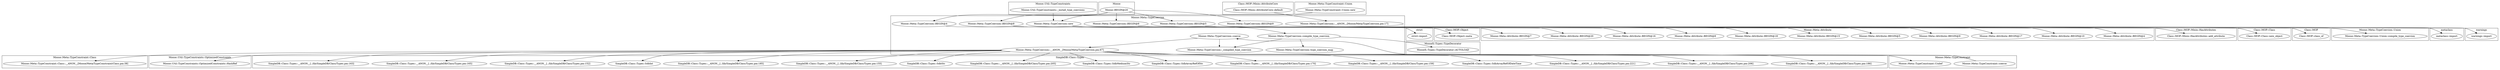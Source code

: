 digraph {
graph [overlap=false]
subgraph cluster_warnings {
	label="warnings";
	"warnings::import";
}
subgraph cluster_MooseX_Types_TypeDecorator {
	label="MooseX::Types::TypeDecorator";
	"MooseX::Types::TypeDecorator::AUTOLOAD";
}
subgraph cluster_Moose_Util_TypeConstraints {
	label="Moose::Util::TypeConstraints";
	"Moose::Util::TypeConstraints::_install_type_coercions";
}
subgraph cluster_Moose {
	label="Moose";
	"Moose::BEGIN@20";
}
subgraph cluster_metaclass {
	label="metaclass";
	"metaclass::import";
}
subgraph cluster_Moose_Meta_TypeConstraint_Class {
	label="Moose::Meta::TypeConstraint::Class";
	"Moose::Meta::TypeConstraint::Class::__ANON__[Moose/Meta/TypeConstraint/Class.pm:38]";
}
subgraph cluster_Class_MOP_Object {
	label="Class::MOP::Object";
	"Class::MOP::Object::meta";
}
subgraph cluster_strict {
	label="strict";
	"strict::import";
}
subgraph cluster_Class_MOP_Class {
	label="Class::MOP::Class";
	"Class::MOP::Class::new_object";
}
subgraph cluster_Class_MOP {
	label="Class::MOP";
	"Class::MOP::class_of";
}
subgraph cluster_Moose_Meta_TypeCoercion_Union {
	label="Moose::Meta::TypeCoercion::Union";
	"Moose::Meta::TypeCoercion::Union::compile_type_coercion";
}
subgraph cluster_Moose_Util_TypeConstraints_OptimizedConstraints {
	label="Moose::Util::TypeConstraints::OptimizedConstraints";
	"Moose::Util::TypeConstraints::OptimizedConstraints::HashRef";
}
subgraph cluster_Class_MOP_Mixin_AttributeCore {
	label="Class::MOP::Mixin::AttributeCore";
	"Class::MOP::Mixin::AttributeCore::default";
}
subgraph cluster_SimpleDB_Class_Types {
	label="SimpleDB::Class::Types";
	"SimpleDB::Class::Types::__ANON__[../lib/SimpleDB/Class/Types.pm:159]";
	"SimpleDB::Class::Types::__ANON__[../lib/SimpleDB/Class/Types.pm:170]";
	"SimpleDB::Class::Types::SdbArrayRefOfStr";
	"SimpleDB::Class::Types::SdbMediumStr";
	"SimpleDB::Class::Types::__ANON__[../lib/SimpleDB/Class/Types.pm:205]";
	"SimpleDB::Class::Types::SdbStr";
	"SimpleDB::Class::Types::__ANON__[../lib/SimpleDB/Class/Types.pm:155]";
	"SimpleDB::Class::Types::__ANON__[../lib/SimpleDB/Class/Types.pm:185]";
	"SimpleDB::Class::Types::SdbInt";
	"SimpleDB::Class::Types::__ANON__[../lib/SimpleDB/Class/Types.pm:152]";
	"SimpleDB::Class::Types::__ANON__[../lib/SimpleDB/Class/Types.pm:165]";
	"SimpleDB::Class::Types::__ANON__[../lib/SimpleDB/Class/Types.pm:163]";
	"SimpleDB::Class::Types::__ANON__[../lib/SimpleDB/Class/Types.pm:186]";
	"SimpleDB::Class::Types::__ANON__[../lib/SimpleDB/Class/Types.pm:206]";
	"SimpleDB::Class::Types::__ANON__[../lib/SimpleDB/Class/Types.pm:221]";
	"SimpleDB::Class::Types::SdbArrayRefOfDateTime";
}
subgraph cluster_Moose_Meta_Attribute {
	label="Moose::Meta::Attribute";
	"Moose::Meta::Attribute::BEGIN@7";
	"Moose::Meta::Attribute::BEGIN@4";
	"Moose::Meta::Attribute::BEGIN@10";
	"Moose::Meta::Attribute::BEGIN@17";
	"Moose::Meta::Attribute::BEGIN@9";
	"Moose::Meta::Attribute::BEGIN@5";
	"Moose::Meta::Attribute::BEGIN@15";
	"Moose::Meta::Attribute::BEGIN@18";
	"Moose::Meta::Attribute::BEGIN@8";
	"Moose::Meta::Attribute::BEGIN@16";
	"Moose::Meta::Attribute::BEGIN@20";
}
subgraph cluster_Class_MOP_Mixin_HasAttributes {
	label="Class::MOP::Mixin::HasAttributes";
	"Class::MOP::Mixin::HasAttributes::add_attribute";
}
subgraph cluster_Moose_Meta_TypeConstraint {
	label="Moose::Meta::TypeConstraint";
	"Moose::Meta::TypeConstraint::Undef";
	"Moose::Meta::TypeConstraint::coerce";
}
subgraph cluster_Moose_Meta_TypeConstraint_Union {
	label="Moose::Meta::TypeConstraint::Union";
	"Moose::Meta::TypeConstraint::Union::new";
}
subgraph cluster_Moose_Meta_TypeCoercion {
	label="Moose::Meta::TypeCoercion";
	"Moose::Meta::TypeCoercion::BEGIN@4";
	"Moose::Meta::TypeCoercion::__ANON__[Moose/Meta/TypeCoercion.pm:17]";
	"Moose::Meta::TypeCoercion::BEGIN@8";
	"Moose::Meta::TypeCoercion::type_coercion_map";
	"Moose::Meta::TypeCoercion::compile_type_coercion";
	"Moose::Meta::TypeCoercion::new";
	"Moose::Meta::TypeCoercion::BEGIN@9";
	"Moose::Meta::TypeCoercion::_compiled_type_coercion";
	"Moose::Meta::TypeCoercion::BEGIN@6";
	"Moose::Meta::TypeCoercion::coerce";
	"Moose::Meta::TypeCoercion::__ANON__[Moose/Meta/TypeCoercion.pm:67]";
	"Moose::Meta::TypeCoercion::BEGIN@5";
}
"Moose::Meta::TypeCoercion::__ANON__[Moose/Meta/TypeCoercion.pm:67]" -> "Moose::Util::TypeConstraints::OptimizedConstraints::HashRef";
"Moose::Meta::TypeCoercion::BEGIN@8" -> "Moose::Meta::Attribute::BEGIN@9";
"Moose::BEGIN@20" -> "Moose::Meta::TypeCoercion::BEGIN@9";
"Moose::Meta::TypeCoercion::__ANON__[Moose/Meta/TypeCoercion.pm:67]" -> "Moose::Meta::TypeConstraint::Undef";
"Moose::Meta::TypeCoercion::coerce" -> "Moose::Meta::TypeCoercion::__ANON__[Moose/Meta/TypeCoercion.pm:67]";
"Moose::Meta::TypeCoercion::BEGIN@8" -> "Moose::Meta::Attribute::BEGIN@20";
"Moose::Meta::TypeCoercion::__ANON__[Moose/Meta/TypeCoercion.pm:67]" -> "SimpleDB::Class::Types::SdbInt";
"Moose::Meta::TypeCoercion::BEGIN@8" -> "Moose::Meta::Attribute::BEGIN@10";
"Moose::Meta::TypeCoercion::__ANON__[Moose/Meta/TypeCoercion.pm:67]" -> "SimpleDB::Class::Types::__ANON__[../lib/SimpleDB/Class/Types.pm:186]";
"Moose::BEGIN@20" -> "Moose::Meta::TypeCoercion::BEGIN@6";
"Moose::Meta::TypeCoercion::BEGIN@8" -> "Moose::Meta::Attribute::BEGIN@7";
"Moose::Meta::TypeCoercion::__ANON__[Moose/Meta/TypeCoercion.pm:67]" -> "SimpleDB::Class::Types::__ANON__[../lib/SimpleDB/Class/Types.pm:170]";
"Moose::Meta::TypeCoercion::new" -> "Moose::Meta::TypeCoercion::compile_type_coercion";
"Moose::Meta::TypeCoercion::BEGIN@8" -> "Moose::Meta::Attribute::BEGIN@15";
"Moose::Meta::TypeCoercion::__ANON__[Moose/Meta/TypeCoercion.pm:67]" -> "SimpleDB::Class::Types::__ANON__[../lib/SimpleDB/Class/Types.pm:165]";
"Moose::BEGIN@20" -> "Moose::Meta::TypeCoercion::BEGIN@8";
"Moose::Meta::TypeCoercion::__ANON__[Moose/Meta/TypeCoercion.pm:67]" -> "SimpleDB::Class::Types::__ANON__[../lib/SimpleDB/Class/Types.pm:206]";
"Moose::Meta::TypeCoercion::new" -> "Moose::Meta::TypeCoercion::Union::compile_type_coercion";
"Moose::Meta::TypeCoercion::BEGIN@8" -> "Class::MOP::Object::meta";
"Moose::Meta::TypeCoercion::BEGIN@6" -> "metaclass::import";
"Moose::Meta::TypeCoercion::__ANON__[Moose/Meta/TypeCoercion.pm:67]" -> "SimpleDB::Class::Types::__ANON__[../lib/SimpleDB/Class/Types.pm:205]";
"Moose::Meta::TypeCoercion::BEGIN@8" -> "Moose::Meta::Attribute::BEGIN@5";
"Moose::Meta::TypeCoercion::BEGIN@8" -> "Moose::Meta::Attribute::BEGIN@8";
"Moose::Meta::TypeCoercion::__ANON__[Moose/Meta/TypeCoercion.pm:67]" -> "SimpleDB::Class::Types::__ANON__[../lib/SimpleDB/Class/Types.pm:155]";
"Moose::Meta::TypeCoercion::BEGIN@8" -> "Moose::Meta::Attribute::BEGIN@17";
"Moose::Meta::TypeCoercion::compile_type_coercion" -> "Moose::Meta::TypeCoercion::type_coercion_map";
"Moose::Meta::TypeCoercion::__ANON__[Moose/Meta/TypeCoercion.pm:67]" -> "SimpleDB::Class::Types::__ANON__[../lib/SimpleDB/Class/Types.pm:163]";
"Moose::Meta::TypeCoercion::BEGIN@8" -> "Class::MOP::Mixin::HasAttributes::add_attribute";
"Moose::Meta::TypeCoercion::new" -> "Class::MOP::class_of";
"Moose::Meta::TypeCoercion::__ANON__[Moose/Meta/TypeCoercion.pm:67]" -> "SimpleDB::Class::Types::__ANON__[../lib/SimpleDB/Class/Types.pm:152]";
"Moose::Meta::TypeCoercion::__ANON__[Moose/Meta/TypeCoercion.pm:67]" -> "SimpleDB::Class::Types::__ANON__[../lib/SimpleDB/Class/Types.pm:221]";
"Moose::Meta::TypeCoercion::BEGIN@5" -> "warnings::import";
"Moose::Meta::TypeConstraint::coerce" -> "Moose::Meta::TypeCoercion::coerce";
"Moose::BEGIN@20" -> "Moose::Meta::TypeCoercion::BEGIN@5";
"Moose::Meta::TypeCoercion::new" -> "Class::MOP::Class::new_object";
"Moose::Meta::TypeCoercion::__ANON__[Moose/Meta/TypeCoercion.pm:67]" -> "SimpleDB::Class::Types::SdbArrayRefOfStr";
"Moose::BEGIN@20" -> "Moose::Meta::TypeCoercion::BEGIN@4";
"Moose::Meta::TypeCoercion::BEGIN@8" -> "Moose::Meta::Attribute::BEGIN@4";
"Moose::Meta::TypeCoercion::__ANON__[Moose/Meta/TypeCoercion.pm:67]" -> "SimpleDB::Class::Types::SdbMediumStr";
"Moose::Meta::TypeCoercion::BEGIN@8" -> "Moose::Meta::Attribute::BEGIN@16";
"Moose::Meta::TypeCoercion::__ANON__[Moose/Meta/TypeCoercion.pm:67]" -> "SimpleDB::Class::Types::SdbStr";
"Moose::Meta::TypeCoercion::__ANON__[Moose/Meta/TypeCoercion.pm:67]" -> "SimpleDB::Class::Types::__ANON__[../lib/SimpleDB/Class/Types.pm:185]";
"Moose::Meta::TypeCoercion::__ANON__[Moose/Meta/TypeCoercion.pm:67]" -> "Moose::Meta::TypeConstraint::Class::__ANON__[Moose/Meta/TypeConstraint/Class.pm:38]";
"Moose::Meta::TypeCoercion::compile_type_coercion" -> "MooseX::Types::TypeDecorator::AUTOLOAD";
"Moose::Meta::TypeCoercion::__ANON__[Moose/Meta/TypeCoercion.pm:67]" -> "SimpleDB::Class::Types::__ANON__[../lib/SimpleDB/Class/Types.pm:159]";
"Class::MOP::Mixin::AttributeCore::default" -> "Moose::Meta::TypeCoercion::__ANON__[Moose/Meta/TypeCoercion.pm:17]";
"Moose::Meta::TypeConstraint::Union::new" -> "Moose::Meta::TypeCoercion::new";
"Moose::Util::TypeConstraints::_install_type_coercions" -> "Moose::Meta::TypeCoercion::new";
"Moose::Meta::TypeCoercion::compile_type_coercion" -> "Moose::Meta::TypeCoercion::_compiled_type_coercion";
"Moose::Meta::TypeCoercion::coerce" -> "Moose::Meta::TypeCoercion::_compiled_type_coercion";
"Moose::Meta::TypeCoercion::BEGIN@8" -> "Moose::Meta::Attribute::BEGIN@18";
"Moose::Meta::TypeCoercion::BEGIN@4" -> "strict::import";
"Moose::Meta::TypeCoercion::__ANON__[Moose/Meta/TypeCoercion.pm:67]" -> "SimpleDB::Class::Types::SdbArrayRefOfDateTime";
}
